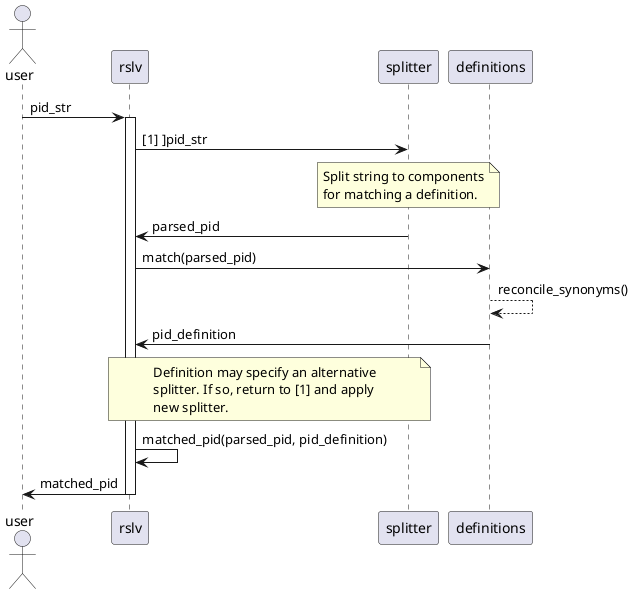 @startuml

Actor user
user -> rslv: pid_str
activate rslv
rslv -> splitter: [1] ]pid_str
note over splitter: Split string to components\nfor matching a definition.
splitter -> rslv: parsed_pid
rslv -> definitions: match(parsed_pid)
definitions --> definitions: reconcile_synonyms()
definitions -> rslv: pid_definition
note over rslv, splitter: Definition may specify an alternative\nsplitter. If so, return to [1] and apply\nnew splitter.
rslv -> rslv: matched_pid(parsed_pid, pid_definition)
rslv -> user: matched_pid
deactivate rslv
@enduml